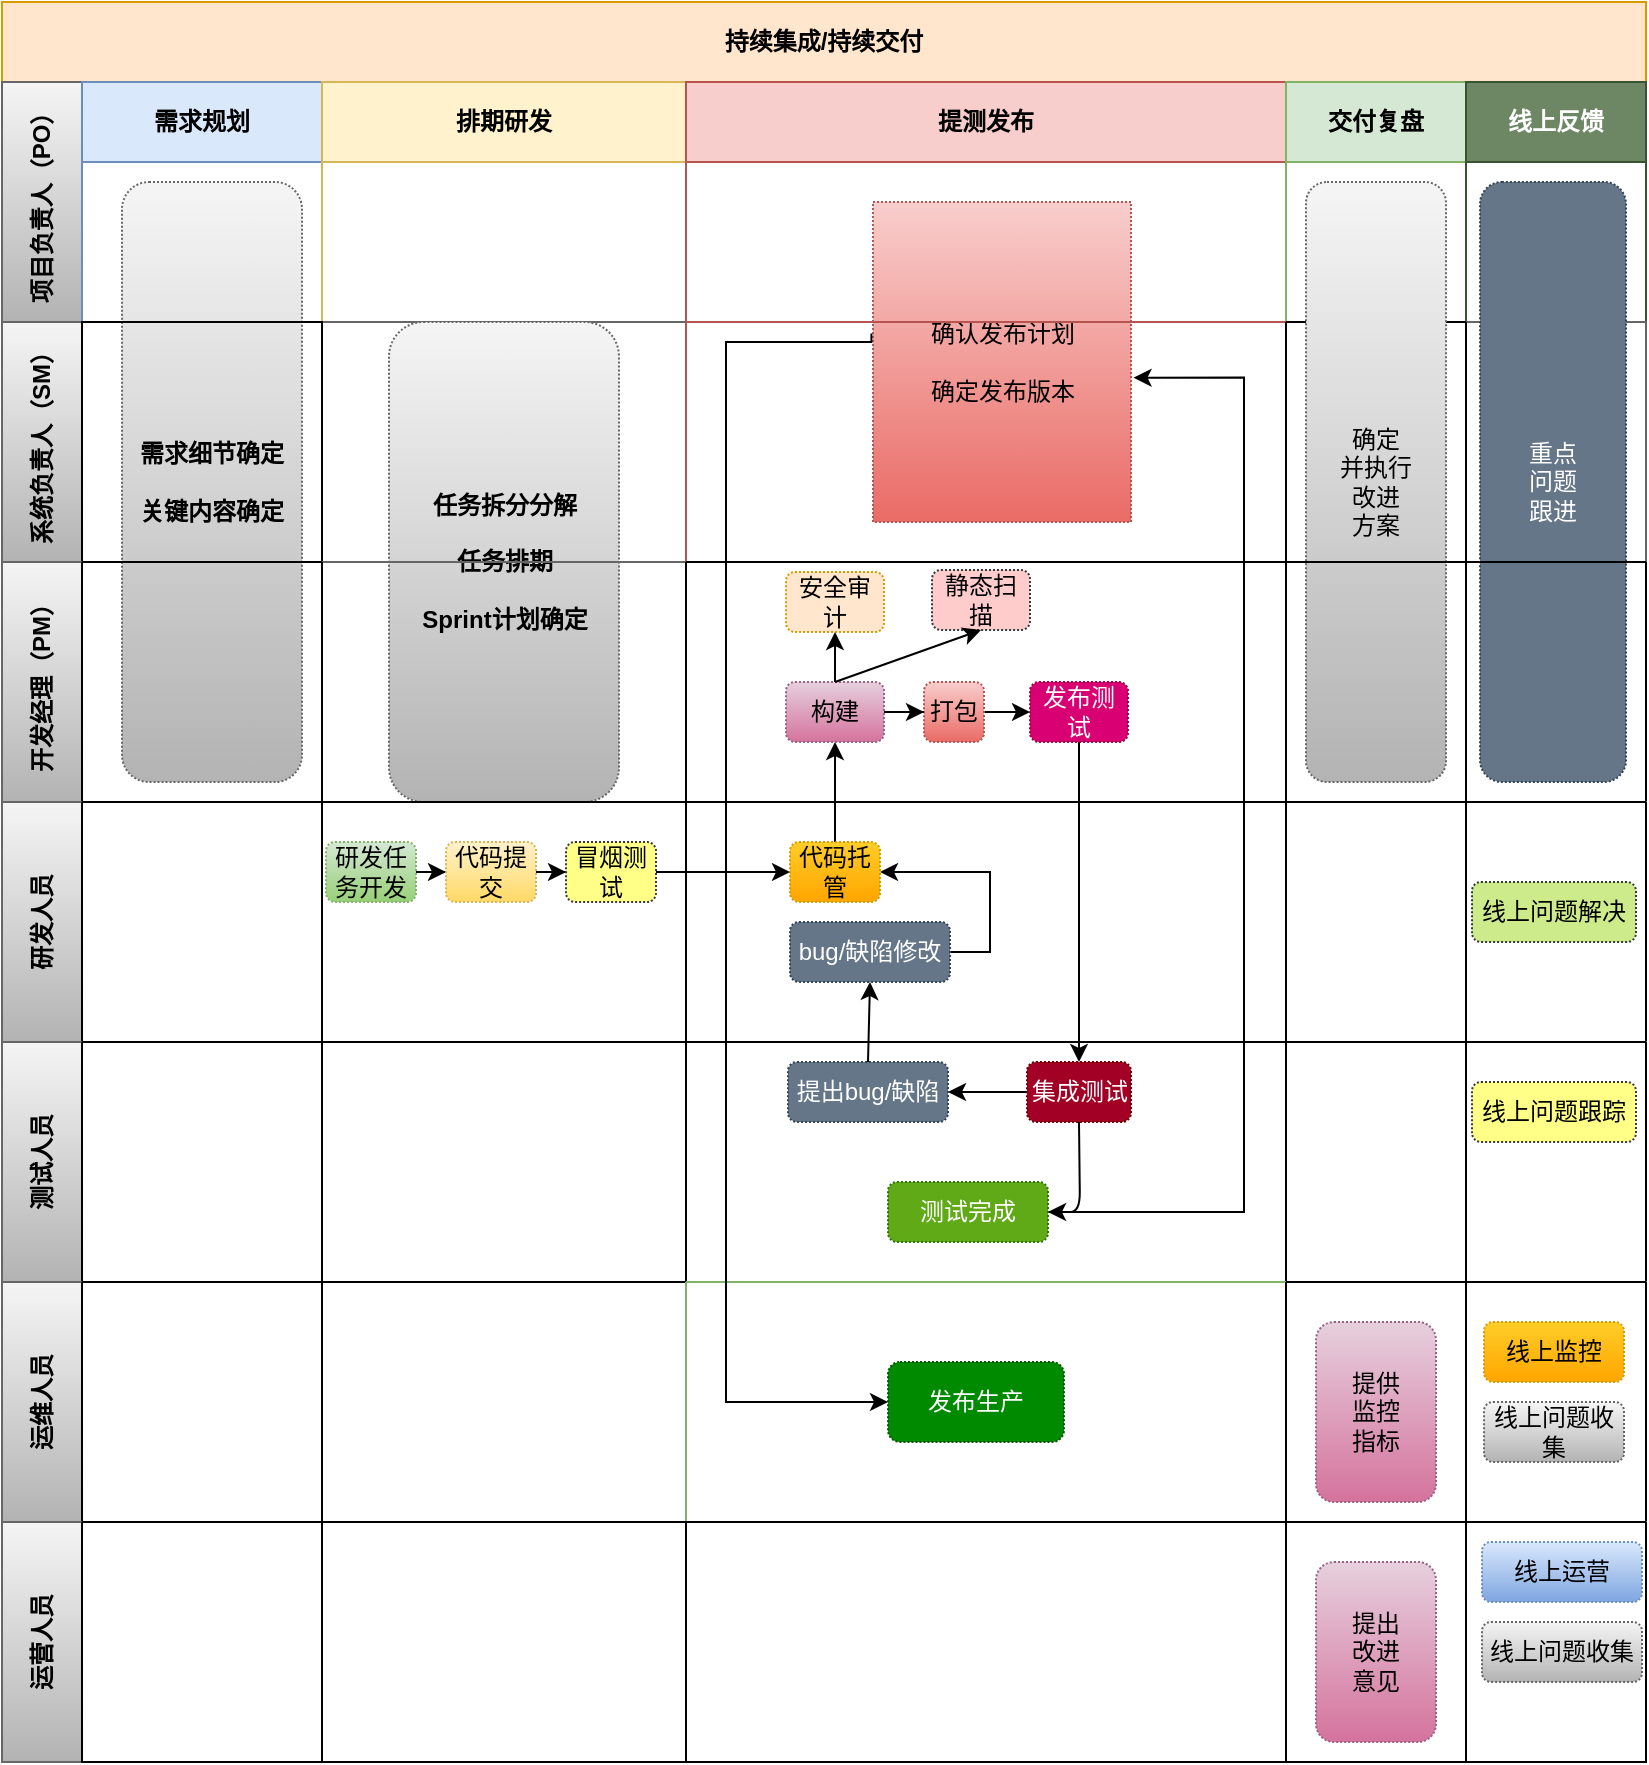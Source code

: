 <mxfile version="14.2.9" type="github">
  <diagram id="59LIcisG8RCVBXval7Ll" name="Page-1">
    <mxGraphModel dx="1865" dy="556" grid="1" gridSize="10" guides="1" tooltips="1" connect="1" arrows="1" fold="1" page="1" pageScale="1" pageWidth="827" pageHeight="1169" math="0" shadow="0">
      <root>
        <mxCell id="0" />
        <mxCell id="1" parent="0" />
        <mxCell id="7r-dVqOD9eTW5G8fq9kS-1" value="持续集成/持续交付" style="shape=table;childLayout=tableLayout;rowLines=0;columnLines=0;startSize=40;html=1;whiteSpace=wrap;collapsible=0;recursiveResize=0;expand=0;pointerEvents=0;fontStyle=1;align=center;fillColor=#ffe6cc;strokeColor=#d79b00;" vertex="1" parent="1">
          <mxGeometry x="-2" y="40" width="822" height="880" as="geometry" />
        </mxCell>
        <mxCell id="7r-dVqOD9eTW5G8fq9kS-2" value="项目负责人（PO）" style="swimlane;horizontal=0;points=[[0,0.5],[1,0.5]];portConstraint=eastwest;startSize=40;html=1;whiteSpace=wrap;collapsible=0;recursiveResize=0;expand=0;pointerEvents=0;fontStyle=1;gradientColor=#b3b3b3;fillColor=#f5f5f5;strokeColor=#666666;" vertex="1" parent="7r-dVqOD9eTW5G8fq9kS-1">
          <mxGeometry y="40" width="822" height="120" as="geometry" />
        </mxCell>
        <mxCell id="7r-dVqOD9eTW5G8fq9kS-20" value="需求规划" style="swimlane;connectable=0;startSize=40;html=1;whiteSpace=wrap;collapsible=0;recursiveResize=0;expand=0;pointerEvents=0;fillColor=#dae8fc;strokeColor=#6c8ebf;" vertex="1" parent="7r-dVqOD9eTW5G8fq9kS-2">
          <mxGeometry x="40" width="120" height="120" as="geometry" />
        </mxCell>
        <mxCell id="7r-dVqOD9eTW5G8fq9kS-59" value="&lt;b&gt;需求细节确定&lt;br&gt;&lt;br&gt;关键内容确定&lt;/b&gt;" style="rounded=1;whiteSpace=wrap;html=1;dashed=1;dashPattern=1 1;align=center;fillColor=#f5f5f5;strokeColor=#666666;gradientColor=#b3b3b3;" vertex="1" parent="7r-dVqOD9eTW5G8fq9kS-20">
          <mxGeometry x="20" y="50" width="90" height="300" as="geometry" />
        </mxCell>
        <mxCell id="7r-dVqOD9eTW5G8fq9kS-14" value="排期研发" style="swimlane;connectable=0;startSize=40;html=1;whiteSpace=wrap;collapsible=0;recursiveResize=0;expand=0;pointerEvents=0;fillColor=#fff2cc;strokeColor=#d6b656;" vertex="1" parent="7r-dVqOD9eTW5G8fq9kS-2">
          <mxGeometry x="160" width="182" height="120" as="geometry" />
        </mxCell>
        <mxCell id="7r-dVqOD9eTW5G8fq9kS-3" value="提测发布" style="swimlane;connectable=0;startSize=40;html=1;whiteSpace=wrap;collapsible=0;recursiveResize=0;expand=0;pointerEvents=0;fillColor=#f8cecc;strokeColor=#b85450;" vertex="1" parent="7r-dVqOD9eTW5G8fq9kS-2">
          <mxGeometry x="342" width="300" height="120" as="geometry" />
        </mxCell>
        <mxCell id="7r-dVqOD9eTW5G8fq9kS-94" value="确认发布计划&lt;br&gt;&lt;br&gt;确定发布版本" style="rounded=0;whiteSpace=wrap;html=1;glass=0;dashed=1;dashPattern=1 1;strokeColor=#b85450;fillColor=#f8cecc;gradientColor=#ea6b66;" vertex="1" parent="7r-dVqOD9eTW5G8fq9kS-3">
          <mxGeometry x="93.5" y="60" width="129" height="160" as="geometry" />
        </mxCell>
        <mxCell id="7r-dVqOD9eTW5G8fq9kS-4" value="交付复盘" style="swimlane;connectable=0;startSize=40;html=1;whiteSpace=wrap;collapsible=0;recursiveResize=0;expand=0;pointerEvents=0;fillColor=#d5e8d4;strokeColor=#82b366;" vertex="1" parent="7r-dVqOD9eTW5G8fq9kS-2">
          <mxGeometry x="642" width="90" height="120" as="geometry" />
        </mxCell>
        <mxCell id="7r-dVqOD9eTW5G8fq9kS-5" value="线上反馈" style="swimlane;connectable=0;startSize=40;html=1;whiteSpace=wrap;collapsible=0;recursiveResize=0;expand=0;pointerEvents=0;fillColor=#6d8764;strokeColor=#3A5431;fontColor=#ffffff;" vertex="1" parent="7r-dVqOD9eTW5G8fq9kS-2">
          <mxGeometry x="732" width="90" height="120" as="geometry" />
        </mxCell>
        <mxCell id="7r-dVqOD9eTW5G8fq9kS-6" value="系统负责人（SM）" style="swimlane;horizontal=0;points=[[0,0.5],[1,0.5]];portConstraint=eastwest;startSize=40;html=1;whiteSpace=wrap;collapsible=0;recursiveResize=0;expand=0;pointerEvents=0;strokeColor=#666666;gradientColor=#b3b3b3;fillColor=#f5f5f5;" vertex="1" parent="7r-dVqOD9eTW5G8fq9kS-1">
          <mxGeometry y="160" width="822" height="120" as="geometry" />
        </mxCell>
        <mxCell id="7r-dVqOD9eTW5G8fq9kS-21" style="swimlane;connectable=0;startSize=0;html=1;whiteSpace=wrap;collapsible=0;recursiveResize=0;expand=0;pointerEvents=0;flipV=1;" vertex="1" parent="7r-dVqOD9eTW5G8fq9kS-6">
          <mxGeometry x="40" width="120" height="120" as="geometry" />
        </mxCell>
        <mxCell id="7r-dVqOD9eTW5G8fq9kS-15" style="swimlane;connectable=0;startSize=0;html=1;whiteSpace=wrap;collapsible=0;recursiveResize=0;expand=0;pointerEvents=0;strokeColor=none;" vertex="1" parent="7r-dVqOD9eTW5G8fq9kS-6">
          <mxGeometry x="160" width="182" height="120" as="geometry" />
        </mxCell>
        <mxCell id="7r-dVqOD9eTW5G8fq9kS-60" value="&lt;b&gt;任务拆分分解&lt;br&gt;&lt;br&gt;任务排期&lt;br&gt;&lt;br&gt;Sprint计划确定&lt;/b&gt;" style="rounded=1;whiteSpace=wrap;html=1;dashed=1;dashPattern=1 1;align=center;gradientColor=#b3b3b3;fillColor=#f5f5f5;strokeColor=#666666;" vertex="1" parent="7r-dVqOD9eTW5G8fq9kS-15">
          <mxGeometry x="33.5" width="115" height="240" as="geometry" />
        </mxCell>
        <mxCell id="7r-dVqOD9eTW5G8fq9kS-7" value="" style="swimlane;connectable=0;startSize=0;html=1;whiteSpace=wrap;collapsible=0;recursiveResize=0;expand=0;pointerEvents=0;gradientColor=#ea6b66;gradientDirection=north;fillColor=#f8cecc;strokeColor=#b85450;" vertex="1" parent="7r-dVqOD9eTW5G8fq9kS-6">
          <mxGeometry x="342" width="300" height="120" as="geometry" />
        </mxCell>
        <mxCell id="7r-dVqOD9eTW5G8fq9kS-8" value="" style="swimlane;connectable=0;startSize=0;html=1;whiteSpace=wrap;collapsible=0;recursiveResize=0;expand=0;pointerEvents=0;" vertex="1" parent="7r-dVqOD9eTW5G8fq9kS-6">
          <mxGeometry x="642" width="90" height="120" as="geometry" />
        </mxCell>
        <mxCell id="7r-dVqOD9eTW5G8fq9kS-102" value="确定&lt;br&gt;并执行&lt;br&gt;改进&lt;br&gt;方案" style="rounded=1;whiteSpace=wrap;html=1;dashed=1;dashPattern=1 1;align=center;fillColor=#f5f5f5;strokeColor=#666666;gradientColor=#b3b3b3;" vertex="1" parent="7r-dVqOD9eTW5G8fq9kS-8">
          <mxGeometry x="10" y="-70" width="70" height="300" as="geometry" />
        </mxCell>
        <mxCell id="7r-dVqOD9eTW5G8fq9kS-9" value="" style="swimlane;connectable=0;startSize=0;html=1;whiteSpace=wrap;collapsible=0;recursiveResize=0;expand=0;pointerEvents=0;strokeColor=none;" vertex="1" parent="7r-dVqOD9eTW5G8fq9kS-6">
          <mxGeometry x="732" width="90" height="120" as="geometry" />
        </mxCell>
        <mxCell id="7r-dVqOD9eTW5G8fq9kS-105" value="重点&lt;br&gt;问题&lt;br&gt;跟进" style="rounded=1;whiteSpace=wrap;html=1;dashed=1;dashPattern=1 1;align=center;fillColor=#647687;strokeColor=#314354;fontColor=#ffffff;" vertex="1" parent="7r-dVqOD9eTW5G8fq9kS-9">
          <mxGeometry x="7" y="-70" width="73" height="300" as="geometry" />
        </mxCell>
        <mxCell id="7r-dVqOD9eTW5G8fq9kS-75" style="edgeStyle=orthogonalEdgeStyle;rounded=0;orthogonalLoop=1;jettySize=auto;html=1;entryX=0.5;entryY=1;entryDx=0;entryDy=0;" edge="1" parent="7r-dVqOD9eTW5G8fq9kS-1" source="7r-dVqOD9eTW5G8fq9kS-70" target="7r-dVqOD9eTW5G8fq9kS-71">
          <mxGeometry relative="1" as="geometry" />
        </mxCell>
        <mxCell id="7r-dVqOD9eTW5G8fq9kS-87" style="edgeStyle=orthogonalEdgeStyle;rounded=0;orthogonalLoop=1;jettySize=auto;html=1;" edge="1" parent="7r-dVqOD9eTW5G8fq9kS-1" source="7r-dVqOD9eTW5G8fq9kS-82" target="7r-dVqOD9eTW5G8fq9kS-84">
          <mxGeometry relative="1" as="geometry" />
        </mxCell>
        <mxCell id="7r-dVqOD9eTW5G8fq9kS-89" value="" style="endArrow=classic;html=1;exitX=0.5;exitY=0;exitDx=0;exitDy=0;entryX=0.5;entryY=1;entryDx=0;entryDy=0;" edge="1" parent="7r-dVqOD9eTW5G8fq9kS-1" source="7r-dVqOD9eTW5G8fq9kS-85" target="7r-dVqOD9eTW5G8fq9kS-86">
          <mxGeometry width="50" height="50" relative="1" as="geometry">
            <mxPoint x="501" y="630" as="sourcePoint" />
            <mxPoint x="551" y="580" as="targetPoint" />
          </mxGeometry>
        </mxCell>
        <mxCell id="7r-dVqOD9eTW5G8fq9kS-96" style="edgeStyle=orthogonalEdgeStyle;rounded=0;orthogonalLoop=1;jettySize=auto;html=1;exitX=1;exitY=0.5;exitDx=0;exitDy=0;entryX=1.01;entryY=0.549;entryDx=0;entryDy=0;entryPerimeter=0;" edge="1" parent="7r-dVqOD9eTW5G8fq9kS-1" source="7r-dVqOD9eTW5G8fq9kS-91" target="7r-dVqOD9eTW5G8fq9kS-94">
          <mxGeometry relative="1" as="geometry">
            <mxPoint x="572" y="140" as="targetPoint" />
            <Array as="points">
              <mxPoint x="621" y="605" />
              <mxPoint x="621" y="188" />
            </Array>
          </mxGeometry>
        </mxCell>
        <mxCell id="7r-dVqOD9eTW5G8fq9kS-10" value="开发经理（PM）" style="swimlane;horizontal=0;points=[[0,0.5],[1,0.5]];portConstraint=eastwest;startSize=40;html=1;whiteSpace=wrap;collapsible=0;recursiveResize=0;expand=0;pointerEvents=0;gradientColor=#b3b3b3;fillColor=#f5f5f5;strokeColor=#666666;" vertex="1" parent="7r-dVqOD9eTW5G8fq9kS-1">
          <mxGeometry y="280" width="822" height="120" as="geometry" />
        </mxCell>
        <mxCell id="7r-dVqOD9eTW5G8fq9kS-22" style="swimlane;connectable=0;startSize=0;html=1;whiteSpace=wrap;collapsible=0;recursiveResize=0;expand=0;pointerEvents=0;" vertex="1" parent="7r-dVqOD9eTW5G8fq9kS-10">
          <mxGeometry x="40" width="120" height="120" as="geometry" />
        </mxCell>
        <mxCell id="7r-dVqOD9eTW5G8fq9kS-16" style="swimlane;connectable=0;startSize=0;html=1;whiteSpace=wrap;collapsible=0;recursiveResize=0;expand=0;pointerEvents=0;deletable=1;swimlaneFillColor=none;gradientDirection=south;gradientColor=#FFFFFF;glass=0;strokeColor=none;rounded=0;horizontal=1;separatorColor=#FFFFFF;noLabel=0;direction=south;" vertex="1" parent="7r-dVqOD9eTW5G8fq9kS-10">
          <mxGeometry x="160" width="182" height="120" as="geometry" />
        </mxCell>
        <mxCell id="7r-dVqOD9eTW5G8fq9kS-11" value="" style="swimlane;connectable=0;startSize=0;html=1;whiteSpace=wrap;collapsible=0;recursiveResize=0;expand=0;pointerEvents=0;allowArrows=1;" vertex="1" parent="7r-dVqOD9eTW5G8fq9kS-10">
          <mxGeometry x="342" width="300" height="120" as="geometry" />
        </mxCell>
        <mxCell id="7r-dVqOD9eTW5G8fq9kS-71" value="构建" style="rounded=1;whiteSpace=wrap;html=1;glass=0;dashed=1;dashPattern=1 1;strokeColor=#996185;fillColor=#e6d0de;gradientColor=#d5739d;" vertex="1" parent="7r-dVqOD9eTW5G8fq9kS-11">
          <mxGeometry x="50" y="60" width="49" height="30" as="geometry" />
        </mxCell>
        <mxCell id="7r-dVqOD9eTW5G8fq9kS-83" style="edgeStyle=orthogonalEdgeStyle;rounded=0;orthogonalLoop=1;jettySize=auto;html=1;exitX=1;exitY=0.5;exitDx=0;exitDy=0;entryX=0;entryY=0.5;entryDx=0;entryDy=0;" edge="1" parent="7r-dVqOD9eTW5G8fq9kS-11" source="7r-dVqOD9eTW5G8fq9kS-74" target="7r-dVqOD9eTW5G8fq9kS-82">
          <mxGeometry relative="1" as="geometry" />
        </mxCell>
        <mxCell id="7r-dVqOD9eTW5G8fq9kS-74" value="打包" style="rounded=1;whiteSpace=wrap;html=1;glass=0;dashed=1;dashPattern=1 1;strokeColor=#b85450;fillColor=#f8cecc;gradientColor=#ea6b66;" vertex="1" parent="7r-dVqOD9eTW5G8fq9kS-11">
          <mxGeometry x="119" y="60" width="30" height="30" as="geometry" />
        </mxCell>
        <mxCell id="7r-dVqOD9eTW5G8fq9kS-73" value="" style="edgeStyle=orthogonalEdgeStyle;rounded=0;orthogonalLoop=1;jettySize=auto;html=1;" edge="1" parent="7r-dVqOD9eTW5G8fq9kS-11" source="7r-dVqOD9eTW5G8fq9kS-71" target="7r-dVqOD9eTW5G8fq9kS-74">
          <mxGeometry relative="1" as="geometry">
            <mxPoint x="143.5" y="25" as="targetPoint" />
          </mxGeometry>
        </mxCell>
        <mxCell id="7r-dVqOD9eTW5G8fq9kS-77" style="edgeStyle=orthogonalEdgeStyle;rounded=0;orthogonalLoop=1;jettySize=auto;html=1;exitX=0.5;exitY=1;exitDx=0;exitDy=0;" edge="1" parent="7r-dVqOD9eTW5G8fq9kS-11" source="7r-dVqOD9eTW5G8fq9kS-74" target="7r-dVqOD9eTW5G8fq9kS-74">
          <mxGeometry relative="1" as="geometry" />
        </mxCell>
        <mxCell id="7r-dVqOD9eTW5G8fq9kS-78" value="安全审计" style="rounded=1;whiteSpace=wrap;html=1;glass=0;dashed=1;dashPattern=1 1;strokeColor=#d79b00;fillColor=#ffe6cc;" vertex="1" parent="7r-dVqOD9eTW5G8fq9kS-11">
          <mxGeometry x="50" y="5" width="49" height="30" as="geometry" />
        </mxCell>
        <mxCell id="7r-dVqOD9eTW5G8fq9kS-79" value="静态扫描" style="rounded=1;whiteSpace=wrap;html=1;glass=0;dashed=1;dashPattern=1 1;strokeColor=#36393d;fillColor=#ffcccc;" vertex="1" parent="7r-dVqOD9eTW5G8fq9kS-11">
          <mxGeometry x="123" y="4" width="49" height="30" as="geometry" />
        </mxCell>
        <mxCell id="7r-dVqOD9eTW5G8fq9kS-80" value="" style="endArrow=classic;html=1;exitX=0.5;exitY=0;exitDx=0;exitDy=0;entryX=0.5;entryY=1;entryDx=0;entryDy=0;" edge="1" parent="7r-dVqOD9eTW5G8fq9kS-11" source="7r-dVqOD9eTW5G8fq9kS-71" target="7r-dVqOD9eTW5G8fq9kS-78">
          <mxGeometry width="50" height="50" relative="1" as="geometry">
            <mxPoint x="129" y="200" as="sourcePoint" />
            <mxPoint x="179" y="150" as="targetPoint" />
          </mxGeometry>
        </mxCell>
        <mxCell id="7r-dVqOD9eTW5G8fq9kS-81" value="" style="endArrow=classic;html=1;exitX=0.5;exitY=0;exitDx=0;exitDy=0;entryX=0.5;entryY=1;entryDx=0;entryDy=0;" edge="1" parent="7r-dVqOD9eTW5G8fq9kS-11" source="7r-dVqOD9eTW5G8fq9kS-71" target="7r-dVqOD9eTW5G8fq9kS-79">
          <mxGeometry width="50" height="50" relative="1" as="geometry">
            <mxPoint x="159" y="210" as="sourcePoint" />
            <mxPoint x="209" y="160" as="targetPoint" />
          </mxGeometry>
        </mxCell>
        <mxCell id="7r-dVqOD9eTW5G8fq9kS-82" value="发布测试" style="rounded=1;whiteSpace=wrap;html=1;glass=0;dashed=1;dashPattern=1 1;strokeColor=#A50040;fillColor=#d80073;fontColor=#ffffff;" vertex="1" parent="7r-dVqOD9eTW5G8fq9kS-11">
          <mxGeometry x="172" y="60" width="49" height="30" as="geometry" />
        </mxCell>
        <mxCell id="7r-dVqOD9eTW5G8fq9kS-12" value="" style="swimlane;connectable=0;startSize=0;html=1;whiteSpace=wrap;collapsible=0;recursiveResize=0;expand=0;pointerEvents=0;" vertex="1" parent="7r-dVqOD9eTW5G8fq9kS-10">
          <mxGeometry x="642" width="90" height="120" as="geometry" />
        </mxCell>
        <mxCell id="7r-dVqOD9eTW5G8fq9kS-13" value="" style="swimlane;connectable=0;startSize=0;html=1;whiteSpace=wrap;collapsible=0;recursiveResize=0;expand=0;pointerEvents=0;" vertex="1" parent="7r-dVqOD9eTW5G8fq9kS-10">
          <mxGeometry x="732" width="90" height="120" as="geometry" />
        </mxCell>
        <mxCell id="7r-dVqOD9eTW5G8fq9kS-30" value="研发人员" style="swimlane;horizontal=0;points=[[0,0.5],[1,0.5]];portConstraint=eastwest;startSize=40;html=1;whiteSpace=wrap;collapsible=0;recursiveResize=0;expand=0;pointerEvents=0;gradientColor=#b3b3b3;fillColor=#f5f5f5;strokeColor=#666666;" vertex="1" parent="7r-dVqOD9eTW5G8fq9kS-1">
          <mxGeometry y="400" width="822" height="120" as="geometry" />
        </mxCell>
        <mxCell id="7r-dVqOD9eTW5G8fq9kS-31" style="swimlane;connectable=0;startSize=0;html=1;whiteSpace=wrap;collapsible=0;recursiveResize=0;expand=0;pointerEvents=0;" vertex="1" parent="7r-dVqOD9eTW5G8fq9kS-30">
          <mxGeometry x="40" width="120" height="120" as="geometry" />
        </mxCell>
        <mxCell id="7r-dVqOD9eTW5G8fq9kS-32" style="swimlane;connectable=0;startSize=0;html=1;whiteSpace=wrap;collapsible=0;recursiveResize=0;expand=0;pointerEvents=0;" vertex="1" parent="7r-dVqOD9eTW5G8fq9kS-30">
          <mxGeometry x="160" width="182" height="120" as="geometry" />
        </mxCell>
        <mxCell id="7r-dVqOD9eTW5G8fq9kS-67" style="edgeStyle=orthogonalEdgeStyle;rounded=0;orthogonalLoop=1;jettySize=auto;html=1;" edge="1" parent="7r-dVqOD9eTW5G8fq9kS-32" source="7r-dVqOD9eTW5G8fq9kS-61" target="7r-dVqOD9eTW5G8fq9kS-62">
          <mxGeometry relative="1" as="geometry" />
        </mxCell>
        <mxCell id="7r-dVqOD9eTW5G8fq9kS-61" value="研发任务开发" style="rounded=1;whiteSpace=wrap;html=1;dashed=1;dashPattern=1 1;strokeColor=#82b366;gradientColor=#97d077;fillColor=#d5e8d4;" vertex="1" parent="7r-dVqOD9eTW5G8fq9kS-32">
          <mxGeometry x="2" y="20" width="45" height="30" as="geometry" />
        </mxCell>
        <mxCell id="7r-dVqOD9eTW5G8fq9kS-68" style="edgeStyle=orthogonalEdgeStyle;rounded=0;orthogonalLoop=1;jettySize=auto;html=1;entryX=0;entryY=0.5;entryDx=0;entryDy=0;" edge="1" parent="7r-dVqOD9eTW5G8fq9kS-32" source="7r-dVqOD9eTW5G8fq9kS-62" target="7r-dVqOD9eTW5G8fq9kS-66">
          <mxGeometry relative="1" as="geometry" />
        </mxCell>
        <mxCell id="7r-dVqOD9eTW5G8fq9kS-62" value="代码提交" style="rounded=1;whiteSpace=wrap;html=1;dashed=1;dashPattern=1 1;strokeColor=#d6b656;gradientColor=#ffd966;fillColor=#fff2cc;" vertex="1" parent="7r-dVqOD9eTW5G8fq9kS-32">
          <mxGeometry x="62" y="20" width="45" height="30" as="geometry" />
        </mxCell>
        <mxCell id="7r-dVqOD9eTW5G8fq9kS-66" value="冒烟测试" style="rounded=1;whiteSpace=wrap;html=1;dashed=1;dashPattern=1 1;strokeColor=#36393d;fillColor=#ffff88;" vertex="1" parent="7r-dVqOD9eTW5G8fq9kS-32">
          <mxGeometry x="122" y="20" width="45" height="30" as="geometry" />
        </mxCell>
        <mxCell id="7r-dVqOD9eTW5G8fq9kS-33" style="swimlane;connectable=0;startSize=0;html=1;whiteSpace=wrap;collapsible=0;recursiveResize=0;expand=0;pointerEvents=0;" vertex="1" parent="7r-dVqOD9eTW5G8fq9kS-30">
          <mxGeometry x="342" width="300" height="120" as="geometry" />
        </mxCell>
        <mxCell id="7r-dVqOD9eTW5G8fq9kS-70" value="代码托管" style="rounded=1;whiteSpace=wrap;html=1;dashed=1;dashPattern=1 1;strokeColor=#d79b00;gradientColor=#ffa500;fillColor=#ffcd28;" vertex="1" parent="7r-dVqOD9eTW5G8fq9kS-33">
          <mxGeometry x="52" y="20" width="45" height="30" as="geometry" />
        </mxCell>
        <mxCell id="7r-dVqOD9eTW5G8fq9kS-90" style="edgeStyle=orthogonalEdgeStyle;rounded=0;orthogonalLoop=1;jettySize=auto;html=1;entryX=1;entryY=0.5;entryDx=0;entryDy=0;exitX=1;exitY=0.5;exitDx=0;exitDy=0;" edge="1" parent="7r-dVqOD9eTW5G8fq9kS-33" source="7r-dVqOD9eTW5G8fq9kS-86" target="7r-dVqOD9eTW5G8fq9kS-70">
          <mxGeometry relative="1" as="geometry" />
        </mxCell>
        <mxCell id="7r-dVqOD9eTW5G8fq9kS-86" value="bug/缺陷修改" style="rounded=1;whiteSpace=wrap;html=1;glass=0;dashed=1;dashPattern=1 1;strokeColor=#314354;fillColor=#647687;fontColor=#ffffff;" vertex="1" parent="7r-dVqOD9eTW5G8fq9kS-33">
          <mxGeometry x="52" y="60" width="80" height="30" as="geometry" />
        </mxCell>
        <mxCell id="7r-dVqOD9eTW5G8fq9kS-34" style="swimlane;connectable=0;startSize=0;html=1;whiteSpace=wrap;collapsible=0;recursiveResize=0;expand=0;pointerEvents=0;" vertex="1" parent="7r-dVqOD9eTW5G8fq9kS-30">
          <mxGeometry x="642" width="90" height="120" as="geometry" />
        </mxCell>
        <mxCell id="7r-dVqOD9eTW5G8fq9kS-35" style="swimlane;connectable=0;startSize=0;html=1;whiteSpace=wrap;collapsible=0;recursiveResize=0;expand=0;pointerEvents=0;" vertex="1" parent="7r-dVqOD9eTW5G8fq9kS-30">
          <mxGeometry x="732" width="90" height="120" as="geometry" />
        </mxCell>
        <mxCell id="7r-dVqOD9eTW5G8fq9kS-103" value="线上问题解决" style="rounded=1;whiteSpace=wrap;html=1;glass=0;dashed=1;dashPattern=1 1;strokeColor=#36393d;fillColor=#cdeb8b;" vertex="1" parent="7r-dVqOD9eTW5G8fq9kS-35">
          <mxGeometry x="3" y="40" width="82" height="30" as="geometry" />
        </mxCell>
        <mxCell id="7r-dVqOD9eTW5G8fq9kS-76" style="edgeStyle=orthogonalEdgeStyle;rounded=0;orthogonalLoop=1;jettySize=auto;html=1;exitX=1;exitY=0.5;exitDx=0;exitDy=0;entryX=0;entryY=0.5;entryDx=0;entryDy=0;" edge="1" parent="7r-dVqOD9eTW5G8fq9kS-30" source="7r-dVqOD9eTW5G8fq9kS-66" target="7r-dVqOD9eTW5G8fq9kS-70">
          <mxGeometry relative="1" as="geometry" />
        </mxCell>
        <mxCell id="7r-dVqOD9eTW5G8fq9kS-37" value="测试人员" style="swimlane;horizontal=0;points=[[0,0.5],[1,0.5]];portConstraint=eastwest;startSize=40;html=1;whiteSpace=wrap;collapsible=0;recursiveResize=0;expand=0;pointerEvents=0;gradientColor=#b3b3b3;fillColor=#f5f5f5;strokeColor=#666666;" vertex="1" parent="7r-dVqOD9eTW5G8fq9kS-1">
          <mxGeometry y="520" width="822" height="120" as="geometry" />
        </mxCell>
        <mxCell id="7r-dVqOD9eTW5G8fq9kS-38" style="swimlane;connectable=0;startSize=0;html=1;whiteSpace=wrap;collapsible=0;recursiveResize=0;expand=0;pointerEvents=0;" vertex="1" parent="7r-dVqOD9eTW5G8fq9kS-37">
          <mxGeometry x="40" width="120" height="120" as="geometry" />
        </mxCell>
        <mxCell id="7r-dVqOD9eTW5G8fq9kS-39" style="swimlane;connectable=0;startSize=0;html=1;whiteSpace=wrap;collapsible=0;recursiveResize=0;expand=0;pointerEvents=0;" vertex="1" parent="7r-dVqOD9eTW5G8fq9kS-37">
          <mxGeometry x="160" width="182" height="120" as="geometry" />
        </mxCell>
        <mxCell id="7r-dVqOD9eTW5G8fq9kS-40" style="swimlane;connectable=0;startSize=0;html=1;whiteSpace=wrap;collapsible=0;recursiveResize=0;expand=0;pointerEvents=0;" vertex="1" parent="7r-dVqOD9eTW5G8fq9kS-37">
          <mxGeometry x="342" width="300" height="120" as="geometry" />
        </mxCell>
        <mxCell id="7r-dVqOD9eTW5G8fq9kS-88" style="edgeStyle=orthogonalEdgeStyle;rounded=0;orthogonalLoop=1;jettySize=auto;html=1;entryX=1;entryY=0.5;entryDx=0;entryDy=0;" edge="1" parent="7r-dVqOD9eTW5G8fq9kS-40" source="7r-dVqOD9eTW5G8fq9kS-84" target="7r-dVqOD9eTW5G8fq9kS-85">
          <mxGeometry relative="1" as="geometry" />
        </mxCell>
        <mxCell id="7r-dVqOD9eTW5G8fq9kS-84" value="集成测试" style="rounded=1;whiteSpace=wrap;html=1;glass=0;dashed=1;dashPattern=1 1;strokeColor=#6F0000;fillColor=#a20025;fontColor=#ffffff;" vertex="1" parent="7r-dVqOD9eTW5G8fq9kS-40">
          <mxGeometry x="170.5" y="10" width="52" height="30" as="geometry" />
        </mxCell>
        <mxCell id="7r-dVqOD9eTW5G8fq9kS-85" value="提出bug/缺陷" style="rounded=1;whiteSpace=wrap;html=1;glass=0;dashed=1;dashPattern=1 1;strokeColor=#314354;fillColor=#647687;fontColor=#ffffff;" vertex="1" parent="7r-dVqOD9eTW5G8fq9kS-40">
          <mxGeometry x="51" y="10" width="80" height="30" as="geometry" />
        </mxCell>
        <mxCell id="7r-dVqOD9eTW5G8fq9kS-91" value="测试完成" style="rounded=1;whiteSpace=wrap;html=1;glass=0;dashed=1;dashPattern=1 1;strokeColor=#2D7600;fillColor=#60a917;fontColor=#ffffff;" vertex="1" parent="7r-dVqOD9eTW5G8fq9kS-40">
          <mxGeometry x="101" y="70" width="80" height="30" as="geometry" />
        </mxCell>
        <mxCell id="7r-dVqOD9eTW5G8fq9kS-93" value="" style="endArrow=classic;html=1;exitX=0.5;exitY=1;exitDx=0;exitDy=0;entryX=1;entryY=0.5;entryDx=0;entryDy=0;" edge="1" parent="7r-dVqOD9eTW5G8fq9kS-40" source="7r-dVqOD9eTW5G8fq9kS-84" target="7r-dVqOD9eTW5G8fq9kS-91">
          <mxGeometry width="50" height="50" relative="1" as="geometry">
            <mxPoint x="61" y="110" as="sourcePoint" />
            <mxPoint x="111" y="60" as="targetPoint" />
            <Array as="points">
              <mxPoint x="197" y="85" />
            </Array>
          </mxGeometry>
        </mxCell>
        <mxCell id="7r-dVqOD9eTW5G8fq9kS-41" style="swimlane;connectable=0;startSize=0;html=1;whiteSpace=wrap;collapsible=0;recursiveResize=0;expand=0;pointerEvents=0;" vertex="1" parent="7r-dVqOD9eTW5G8fq9kS-37">
          <mxGeometry x="642" width="90" height="120" as="geometry" />
        </mxCell>
        <mxCell id="7r-dVqOD9eTW5G8fq9kS-42" style="swimlane;connectable=0;startSize=0;html=1;whiteSpace=wrap;collapsible=0;recursiveResize=0;expand=0;pointerEvents=0;" vertex="1" parent="7r-dVqOD9eTW5G8fq9kS-37">
          <mxGeometry x="732" width="90" height="120" as="geometry" />
        </mxCell>
        <mxCell id="7r-dVqOD9eTW5G8fq9kS-104" value="线上问题跟踪" style="rounded=1;whiteSpace=wrap;html=1;glass=0;dashed=1;dashPattern=1 1;strokeColor=#36393d;fillColor=#ffff88;" vertex="1" parent="7r-dVqOD9eTW5G8fq9kS-42">
          <mxGeometry x="3" y="20" width="82" height="30" as="geometry" />
        </mxCell>
        <mxCell id="7r-dVqOD9eTW5G8fq9kS-44" value="运维人员" style="swimlane;horizontal=0;points=[[0,0.5],[1,0.5]];portConstraint=eastwest;startSize=40;html=1;whiteSpace=wrap;collapsible=0;recursiveResize=0;expand=0;pointerEvents=0;gradientColor=#b3b3b3;fillColor=#f5f5f5;strokeColor=#666666;" vertex="1" parent="7r-dVqOD9eTW5G8fq9kS-1">
          <mxGeometry y="640" width="822" height="120" as="geometry" />
        </mxCell>
        <mxCell id="7r-dVqOD9eTW5G8fq9kS-45" style="swimlane;connectable=0;startSize=0;html=1;whiteSpace=wrap;collapsible=0;recursiveResize=0;expand=0;pointerEvents=0;" vertex="1" parent="7r-dVqOD9eTW5G8fq9kS-44">
          <mxGeometry x="40" width="120" height="120" as="geometry" />
        </mxCell>
        <mxCell id="7r-dVqOD9eTW5G8fq9kS-46" style="swimlane;connectable=0;startSize=0;html=1;whiteSpace=wrap;collapsible=0;recursiveResize=0;expand=0;pointerEvents=0;" vertex="1" parent="7r-dVqOD9eTW5G8fq9kS-44">
          <mxGeometry x="160" width="182" height="120" as="geometry" />
        </mxCell>
        <mxCell id="7r-dVqOD9eTW5G8fq9kS-47" style="swimlane;connectable=0;startSize=0;html=1;whiteSpace=wrap;collapsible=0;recursiveResize=0;expand=0;pointerEvents=0;gradientColor=#97d077;fillColor=#d5e8d4;strokeColor=#82b366;" vertex="1" parent="7r-dVqOD9eTW5G8fq9kS-44">
          <mxGeometry x="342" width="300" height="120" as="geometry" />
        </mxCell>
        <mxCell id="7r-dVqOD9eTW5G8fq9kS-95" value="发布生产" style="rounded=1;whiteSpace=wrap;html=1;glass=0;dashed=1;dashPattern=1 1;strokeColor=#005700;fillColor=#008a00;fontColor=#ffffff;" vertex="1" parent="7r-dVqOD9eTW5G8fq9kS-47">
          <mxGeometry x="101" y="40" width="88" height="40" as="geometry" />
        </mxCell>
        <mxCell id="7r-dVqOD9eTW5G8fq9kS-48" style="swimlane;connectable=0;startSize=0;html=1;whiteSpace=wrap;collapsible=0;recursiveResize=0;expand=0;pointerEvents=0;" vertex="1" parent="7r-dVqOD9eTW5G8fq9kS-44">
          <mxGeometry x="642" width="90" height="120" as="geometry" />
        </mxCell>
        <mxCell id="7r-dVqOD9eTW5G8fq9kS-106" value="提供&lt;br&gt;监控&lt;br&gt;指标" style="rounded=1;whiteSpace=wrap;html=1;glass=0;dashed=1;dashPattern=1 1;strokeColor=#996185;fillColor=#e6d0de;gradientColor=#d5739d;" vertex="1" parent="7r-dVqOD9eTW5G8fq9kS-48">
          <mxGeometry x="15" y="20" width="60" height="90" as="geometry" />
        </mxCell>
        <mxCell id="7r-dVqOD9eTW5G8fq9kS-49" style="swimlane;connectable=0;startSize=0;html=1;whiteSpace=wrap;collapsible=0;recursiveResize=0;expand=0;pointerEvents=0;" vertex="1" parent="7r-dVqOD9eTW5G8fq9kS-44">
          <mxGeometry x="732" width="90" height="120" as="geometry" />
        </mxCell>
        <mxCell id="7r-dVqOD9eTW5G8fq9kS-98" value="线上监控" style="rounded=1;whiteSpace=wrap;html=1;glass=0;dashed=1;dashPattern=1 1;strokeColor=#d79b00;fillColor=#ffcd28;gradientColor=#ffa500;" vertex="1" parent="7r-dVqOD9eTW5G8fq9kS-49">
          <mxGeometry x="9" y="20" width="70" height="30" as="geometry" />
        </mxCell>
        <mxCell id="7r-dVqOD9eTW5G8fq9kS-101" value="线上问题收集" style="rounded=1;whiteSpace=wrap;html=1;glass=0;dashed=1;dashPattern=1 1;strokeColor=#666666;fillColor=#f5f5f5;gradientColor=#b3b3b3;" vertex="1" parent="7r-dVqOD9eTW5G8fq9kS-49">
          <mxGeometry x="9" y="60" width="70" height="30" as="geometry" />
        </mxCell>
        <mxCell id="7r-dVqOD9eTW5G8fq9kS-51" value="运营人员" style="swimlane;horizontal=0;points=[[0,0.5],[1,0.5]];portConstraint=eastwest;startSize=40;html=1;whiteSpace=wrap;collapsible=0;recursiveResize=0;expand=0;pointerEvents=0;fillColor=#f5f5f5;strokeColor=#666666;gradientColor=#b3b3b3;" vertex="1" parent="7r-dVqOD9eTW5G8fq9kS-1">
          <mxGeometry y="760" width="822" height="120" as="geometry" />
        </mxCell>
        <mxCell id="7r-dVqOD9eTW5G8fq9kS-52" style="swimlane;connectable=0;startSize=0;html=1;whiteSpace=wrap;collapsible=0;recursiveResize=0;expand=0;pointerEvents=0;" vertex="1" parent="7r-dVqOD9eTW5G8fq9kS-51">
          <mxGeometry x="40" width="120" height="120" as="geometry" />
        </mxCell>
        <mxCell id="7r-dVqOD9eTW5G8fq9kS-53" style="swimlane;connectable=0;startSize=0;html=1;whiteSpace=wrap;collapsible=0;recursiveResize=0;expand=0;pointerEvents=0;" vertex="1" parent="7r-dVqOD9eTW5G8fq9kS-51">
          <mxGeometry x="160" width="182" height="120" as="geometry" />
        </mxCell>
        <mxCell id="7r-dVqOD9eTW5G8fq9kS-54" style="swimlane;connectable=0;startSize=0;html=1;whiteSpace=wrap;collapsible=0;recursiveResize=0;expand=0;pointerEvents=0;" vertex="1" parent="7r-dVqOD9eTW5G8fq9kS-51">
          <mxGeometry x="342" width="300" height="120" as="geometry" />
        </mxCell>
        <mxCell id="7r-dVqOD9eTW5G8fq9kS-55" style="swimlane;connectable=0;startSize=0;html=1;whiteSpace=wrap;collapsible=0;recursiveResize=0;expand=0;pointerEvents=0;" vertex="1" parent="7r-dVqOD9eTW5G8fq9kS-51">
          <mxGeometry x="642" width="90" height="120" as="geometry" />
        </mxCell>
        <mxCell id="7r-dVqOD9eTW5G8fq9kS-108" value="提出&lt;br&gt;改进&lt;br&gt;意见" style="rounded=1;whiteSpace=wrap;html=1;glass=0;dashed=1;dashPattern=1 1;strokeColor=#996185;fillColor=#e6d0de;gradientColor=#d5739d;" vertex="1" parent="7r-dVqOD9eTW5G8fq9kS-55">
          <mxGeometry x="15" y="20" width="60" height="90" as="geometry" />
        </mxCell>
        <mxCell id="7r-dVqOD9eTW5G8fq9kS-56" style="swimlane;connectable=0;startSize=0;html=1;whiteSpace=wrap;collapsible=0;recursiveResize=0;expand=0;pointerEvents=0;" vertex="1" parent="7r-dVqOD9eTW5G8fq9kS-51">
          <mxGeometry x="732" width="90" height="120" as="geometry" />
        </mxCell>
        <mxCell id="7r-dVqOD9eTW5G8fq9kS-99" value="线上运营" style="rounded=1;whiteSpace=wrap;html=1;glass=0;dashed=1;dashPattern=1 1;strokeColor=#6c8ebf;fillColor=#dae8fc;gradientColor=#7ea6e0;" vertex="1" parent="7r-dVqOD9eTW5G8fq9kS-56">
          <mxGeometry x="8" y="10" width="80" height="30" as="geometry" />
        </mxCell>
        <mxCell id="7r-dVqOD9eTW5G8fq9kS-100" value="线上问题收集" style="rounded=1;whiteSpace=wrap;html=1;glass=0;dashed=1;dashPattern=1 1;strokeColor=#666666;fillColor=#f5f5f5;gradientColor=#b3b3b3;" vertex="1" parent="7r-dVqOD9eTW5G8fq9kS-56">
          <mxGeometry x="8" y="50" width="80" height="30" as="geometry" />
        </mxCell>
        <mxCell id="7r-dVqOD9eTW5G8fq9kS-97" style="edgeStyle=orthogonalEdgeStyle;rounded=0;orthogonalLoop=1;jettySize=auto;html=1;entryX=0;entryY=0.5;entryDx=0;entryDy=0;exitX=-0.006;exitY=0.411;exitDx=0;exitDy=0;exitPerimeter=0;" edge="1" parent="7r-dVqOD9eTW5G8fq9kS-1" source="7r-dVqOD9eTW5G8fq9kS-94" target="7r-dVqOD9eTW5G8fq9kS-95">
          <mxGeometry relative="1" as="geometry">
            <mxPoint x="372" y="610" as="targetPoint" />
            <Array as="points">
              <mxPoint x="435" y="170" />
              <mxPoint x="362" y="170" />
              <mxPoint x="362" y="700" />
            </Array>
          </mxGeometry>
        </mxCell>
      </root>
    </mxGraphModel>
  </diagram>
</mxfile>
